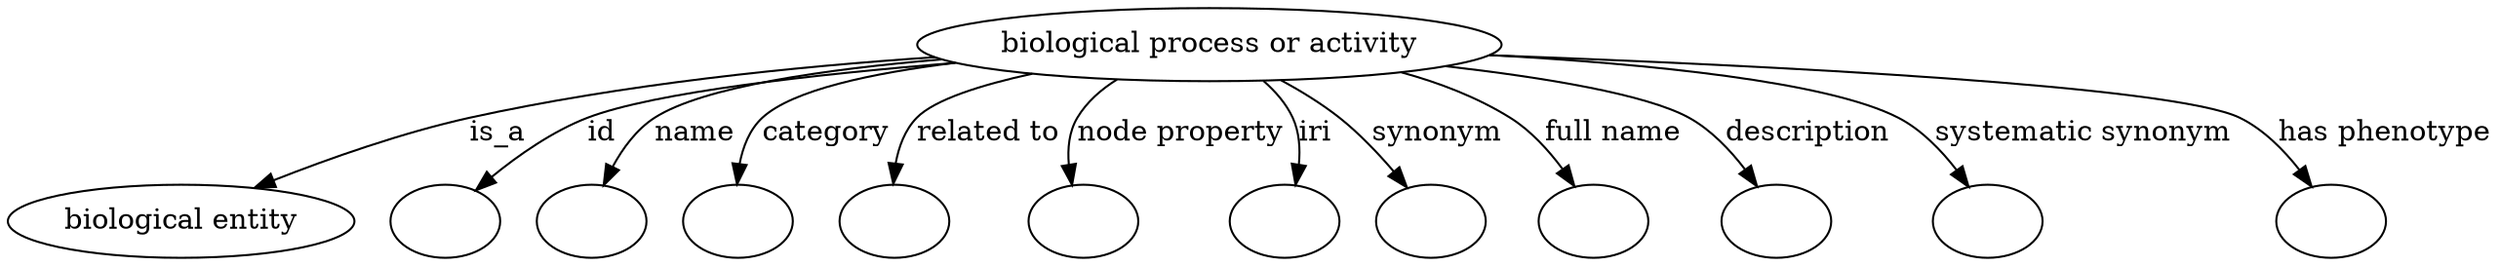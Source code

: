 digraph {
	graph [bb="0,0,1030.3,122"];
	node [label="\N"];
	"biological process or activity"	 [height=0.5,
		label="biological process or activity",
		pos="520.82,104",
		width=3.1254];
	"biological entity"	 [height=0.5,
		pos="67.823,18",
		width=1.884];
	"biological process or activity" -> "biological entity"	 [label=is_a,
		lp="225.1,61",
		pos="e,104.85,33.202 415.96,97.332 356.05,92.132 279.84,83.154 213.27,68 179.5,60.313 142.61,47.58 114.44,36.887"];
	id	 [color=black,
		height=0.5,
		label="",
		pos="180.82,18",
		width=0.75];
	"biological process or activity" -> id	 [color=black,
		label=id,
		lp="276.27,61",
		pos="e,199.67,31.309 426.45,94.095 367.82,87.239 298.37,77.644 269.93,68 248.1,60.598 225.48,47.829 208.49,37.048",
		style=solid];
	name	 [color=black,
		height=0.5,
		label="",
		pos="252.82,18",
		width=0.75];
	"biological process or activity" -> name	 [color=black,
		label=name,
		lp="318.98,61",
		pos="e,264.72,34.173 426.51,94.079 378.16,87.868 325.01,78.963 303.51,68 291.29,61.773 280.14,51.553 271.43,41.971",
		style=solid];
	category	 [color=black,
		height=0.5,
		label="",
		pos="324.82,18",
		width=0.75];
	"biological process or activity" -> category	 [color=black,
		label=category,
		lp="372.92,61",
		pos="e,328.99,35.818 432.36,92.834 397.33,86.929 362.19,78.665 348.63,68 341.35,62.277 336.18,53.783 332.56,45.413",
		style=solid];
	"related to"	 [color=black,
		height=0.5,
		label="",
		pos="396.82,18",
		width=0.75];
	"biological process or activity" -> "related to"	 [color=black,
		label="related to",
		lp="434.06,61",
		pos="e,396.34,36.2 455.33,89.251 434.26,83.261 414.49,75.892 407.35,68 401.97,62.055 399.08,54.074 397.58,46.237",
		style=solid];
	"node property"	 [color=black,
		height=0.5,
		label="",
		pos="468.82,18",
		width=0.75];
	"biological process or activity" -> "node property"	 [color=black,
		label="node property",
		lp="506.89,61",
		pos="e,464.27,36.109 485.11,86.93 478.11,81.857 471.7,75.58 467.68,68 464.2,61.431 463.17,53.661 463.35,46.23",
		style=solid];
	iri	 [color=black,
		height=0.5,
		label="",
		pos="540.82,18",
		width=0.75];
	"biological process or activity" -> iri	 [color=black,
		label=iri,
		lp="558.04,61",
		pos="e,548.29,35.478 539.17,86.07 543.5,80.708 547.53,74.509 549.82,68 552.36,60.795 552.15,52.741 550.77,45.237",
		style=solid];
	synonym	 [color=black,
		height=0.5,
		label="",
		pos="612.82,18",
		width=0.75];
	"biological process or activity" -> synonym	 [color=black,
		label=synonym,
		lp="607.49,61",
		pos="e,599.74,34.008 545.91,86.138 553.2,80.59 561.03,74.277 567.82,68 576.62,59.87 585.6,50.226 593.19,41.587",
		style=solid];
	"full name"	 [color=black,
		height=0.5,
		label="",
		pos="684.82,18",
		width=0.75];
	"biological process or activity" -> "full name"	 [color=black,
		label="full name",
		lp="681.45,61",
		pos="e,672.63,34.514 587.75,89.501 604.5,84.216 621.93,77.198 636.82,68 647.75,61.25 657.91,51.437 666.04,42.289",
		style=solid];
	description	 [color=black,
		height=0.5,
		label="",
		pos="756.82,18",
		width=0.75];
	"biological process or activity" -> description	 [color=black,
		label=description,
		lp="760.93,61",
		pos="e,745.91,35.042 609.3,92.871 650.38,86.594 694.03,78.004 711.82,68 722.58,61.953 732.12,52.381 739.62,43.223",
		style=solid];
	"systematic synonym"	 [color=black,
		height=0.5,
		label="",
		pos="841.82,18",
		width=0.75];
	"biological process or activity" -> "systematic synonym"	 [color=black,
		label="systematic synonym",
		lp="870.79,61",
		pos="e,831.08,34.81 626.29,97.625 690.96,92.297 766.76,83.079 795.82,68 807.16,62.118 817.14,52.266 824.87,42.856",
		style=solid];
	"has phenotype"	 [color=black,
		height=0.5,
		label="",
		pos="978.82,18",
		width=0.75];
	"biological process or activity" -> "has phenotype"	 [color=black,
		label="has phenotype",
		lp="990.06,61",
		pos="e,967.86,35.009 628.09,98.564 740.7,92.229 905.12,80.959 931.82,68 943.43,62.367 953.62,52.554 961.53,43.105",
		style=solid];
}
